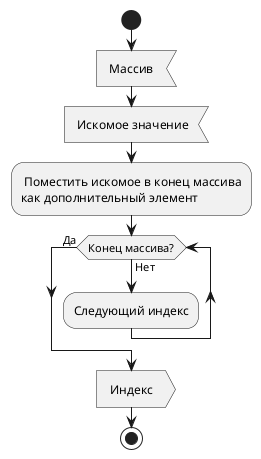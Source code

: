 @startuml
start
: Массив <
: Искомое значение<
: Поместить искомое в конец массива\nкак дополнительный элемент;
  while (Конец массива?) is (Нет)
    :Следующий индекс;
  endwhile (Да)
  : Индекс >

stop
@enduml
